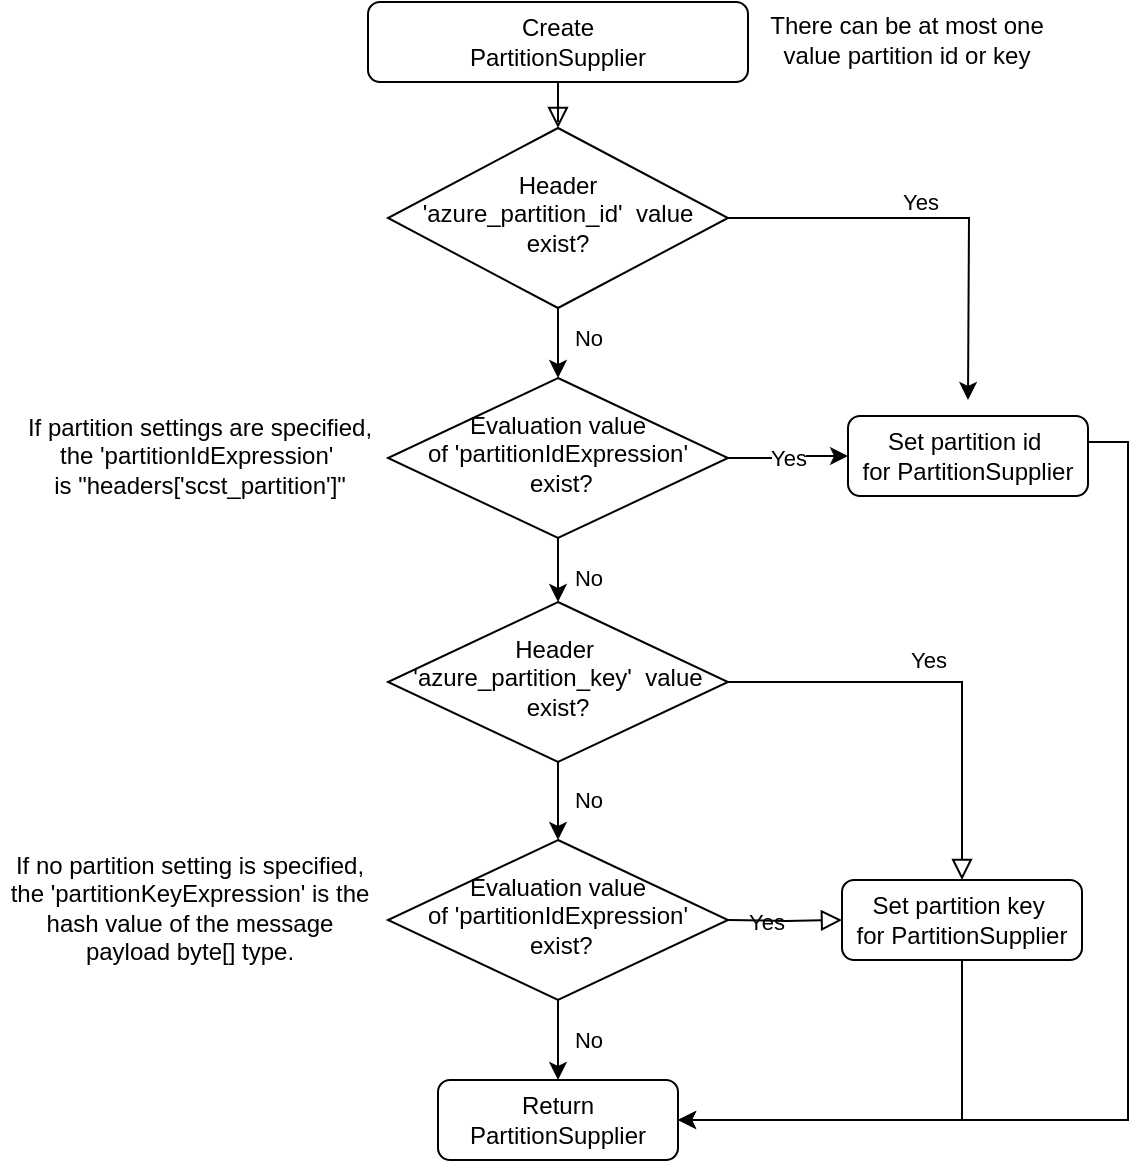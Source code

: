 <mxfile version="13.9.9" type="device"><diagram id="J5BnTy81V2mvUKXWnEds" name="create-partition-supply-process"><mxGraphModel dx="1802" dy="553" grid="1" gridSize="10" guides="1" tooltips="1" connect="1" arrows="1" fold="1" page="1" pageScale="1" pageWidth="850" pageHeight="1100" math="0" shadow="0"><root><mxCell id="ILOBo0AGmw0VbmYnSzby-0"/><mxCell id="ILOBo0AGmw0VbmYnSzby-1" parent="ILOBo0AGmw0VbmYnSzby-0"/><mxCell id="ILOBo0AGmw0VbmYnSzby-2" value="" style="rounded=0;html=1;jettySize=auto;orthogonalLoop=1;fontSize=11;endArrow=block;endFill=0;endSize=8;strokeWidth=1;shadow=0;labelBackgroundColor=none;edgeStyle=orthogonalEdgeStyle;" parent="ILOBo0AGmw0VbmYnSzby-1" source="ILOBo0AGmw0VbmYnSzby-3" target="ILOBo0AGmw0VbmYnSzby-6" edge="1"><mxGeometry relative="1" as="geometry"/></mxCell><mxCell id="ILOBo0AGmw0VbmYnSzby-3" value="Create&lt;br&gt;PartitionSupplier" style="rounded=1;whiteSpace=wrap;html=1;fontSize=12;glass=0;strokeWidth=1;shadow=0;" parent="ILOBo0AGmw0VbmYnSzby-1" vertex="1"><mxGeometry x="-586" y="50" width="190" height="40" as="geometry"/></mxCell><mxCell id="ILOBo0AGmw0VbmYnSzby-4" value="Yes" style="edgeStyle=orthogonalEdgeStyle;rounded=0;orthogonalLoop=1;jettySize=auto;html=1;" parent="ILOBo0AGmw0VbmYnSzby-1" source="ILOBo0AGmw0VbmYnSzby-6" edge="1"><mxGeometry x="-0.099" y="8" relative="1" as="geometry"><mxPoint x="-286" y="249" as="targetPoint"/><mxPoint as="offset"/></mxGeometry></mxCell><mxCell id="ILOBo0AGmw0VbmYnSzby-5" value="No" style="edgeStyle=orthogonalEdgeStyle;rounded=0;orthogonalLoop=1;jettySize=auto;html=1;" parent="ILOBo0AGmw0VbmYnSzby-1" source="ILOBo0AGmw0VbmYnSzby-6" target="ILOBo0AGmw0VbmYnSzby-10" edge="1"><mxGeometry x="0.111" y="15" relative="1" as="geometry"><mxPoint as="offset"/></mxGeometry></mxCell><mxCell id="ILOBo0AGmw0VbmYnSzby-6" value="Header &lt;br&gt;'azure_partition_id'&amp;nbsp; value&lt;br&gt;exist?" style="rhombus;whiteSpace=wrap;html=1;shadow=0;fontFamily=Helvetica;fontSize=12;align=center;strokeWidth=1;spacing=6;spacingTop=-4;" parent="ILOBo0AGmw0VbmYnSzby-1" vertex="1"><mxGeometry x="-576" y="113" width="170" height="90" as="geometry"/></mxCell><mxCell id="ILOBo0AGmw0VbmYnSzby-8" value="Yes" style="edgeStyle=orthogonalEdgeStyle;rounded=0;html=1;jettySize=auto;orthogonalLoop=1;fontSize=11;endArrow=block;endFill=0;endSize=8;strokeWidth=1;shadow=0;labelBackgroundColor=none;exitX=1;exitY=0.5;exitDx=0;exitDy=0;entryX=0.5;entryY=0;entryDx=0;entryDy=0;" parent="ILOBo0AGmw0VbmYnSzby-1" source="ILOBo0AGmw0VbmYnSzby-26" target="ILOBo0AGmw0VbmYnSzby-32" edge="1"><mxGeometry x="-0.074" y="11" relative="1" as="geometry"><mxPoint as="offset"/><mxPoint x="-288" y="479" as="targetPoint"/><mxPoint x="-345" y="479" as="sourcePoint"/></mxGeometry></mxCell><mxCell id="ILOBo0AGmw0VbmYnSzby-9" value="No" style="edgeStyle=orthogonalEdgeStyle;rounded=0;orthogonalLoop=1;jettySize=auto;html=1;entryX=0.5;entryY=0;entryDx=0;entryDy=0;" parent="ILOBo0AGmw0VbmYnSzby-1" source="ILOBo0AGmw0VbmYnSzby-10" target="ILOBo0AGmw0VbmYnSzby-26" edge="1"><mxGeometry x="0.5" y="15" relative="1" as="geometry"><mxPoint x="-491" y="360" as="targetPoint"/><Array as="points"/><mxPoint as="offset"/></mxGeometry></mxCell><mxCell id="ILOBo0AGmw0VbmYnSzby-28" value="Yes" style="edgeStyle=orthogonalEdgeStyle;rounded=0;orthogonalLoop=1;jettySize=auto;html=1;" parent="ILOBo0AGmw0VbmYnSzby-1" source="ILOBo0AGmw0VbmYnSzby-10" target="ILOBo0AGmw0VbmYnSzby-27" edge="1"><mxGeometry relative="1" as="geometry"/></mxCell><mxCell id="ILOBo0AGmw0VbmYnSzby-10" value="&lt;span&gt;Evaluation&amp;nbsp;value &lt;br&gt;of 'partitionIdExpression'&lt;br&gt;&amp;nbsp;&lt;/span&gt;&lt;span&gt;exist?&lt;/span&gt;" style="rhombus;whiteSpace=wrap;html=1;shadow=0;fontFamily=Helvetica;fontSize=12;align=center;strokeWidth=1;spacing=6;spacingTop=-4;" parent="ILOBo0AGmw0VbmYnSzby-1" vertex="1"><mxGeometry x="-576" y="238" width="170" height="80" as="geometry"/></mxCell><mxCell id="ILOBo0AGmw0VbmYnSzby-12" value="There can be at most one value partition id or key" style="text;html=1;strokeColor=none;fillColor=none;align=center;verticalAlign=middle;whiteSpace=wrap;rounded=0;" parent="ILOBo0AGmw0VbmYnSzby-1" vertex="1"><mxGeometry x="-390" y="59" width="147" height="20" as="geometry"/></mxCell><mxCell id="ILOBo0AGmw0VbmYnSzby-22" value="Return PartitionSupplier" style="rounded=1;whiteSpace=wrap;html=1;fontSize=12;glass=0;strokeWidth=1;shadow=0;" parent="ILOBo0AGmw0VbmYnSzby-1" vertex="1"><mxGeometry x="-551" y="589" width="120" height="40" as="geometry"/></mxCell><mxCell id="ILOBo0AGmw0VbmYnSzby-24" value="If no partition setting is specified, the 'partitionKeyExpression' is&amp;nbsp;the hash value of the message payload byte[] type." style="text;html=1;strokeColor=none;fillColor=none;align=center;verticalAlign=middle;whiteSpace=wrap;rounded=0;" parent="ILOBo0AGmw0VbmYnSzby-1" vertex="1"><mxGeometry x="-770" y="489" width="190" height="28" as="geometry"/></mxCell><mxCell id="ILOBo0AGmw0VbmYnSzby-30" value="No" style="edgeStyle=orthogonalEdgeStyle;rounded=0;orthogonalLoop=1;jettySize=auto;html=1;" parent="ILOBo0AGmw0VbmYnSzby-1" source="ILOBo0AGmw0VbmYnSzby-26" target="ILOBo0AGmw0VbmYnSzby-29" edge="1"><mxGeometry x="0.024" y="15" relative="1" as="geometry"><mxPoint as="offset"/></mxGeometry></mxCell><mxCell id="ILOBo0AGmw0VbmYnSzby-26" value="Header&amp;nbsp;&lt;br&gt;'azure_partition_key'&amp;nbsp; value&lt;br&gt;exist?" style="rhombus;whiteSpace=wrap;html=1;shadow=0;fontFamily=Helvetica;fontSize=12;align=center;strokeWidth=1;spacing=6;spacingTop=-4;" parent="ILOBo0AGmw0VbmYnSzby-1" vertex="1"><mxGeometry x="-576" y="350" width="170" height="80" as="geometry"/></mxCell><mxCell id="ILOBo0AGmw0VbmYnSzby-35" style="edgeStyle=orthogonalEdgeStyle;rounded=0;orthogonalLoop=1;jettySize=auto;html=1;entryX=1;entryY=0.5;entryDx=0;entryDy=0;" parent="ILOBo0AGmw0VbmYnSzby-1" source="ILOBo0AGmw0VbmYnSzby-27" target="ILOBo0AGmw0VbmYnSzby-22" edge="1"><mxGeometry relative="1" as="geometry"><Array as="points"><mxPoint x="-206" y="270"/><mxPoint x="-206" y="609"/></Array></mxGeometry></mxCell><mxCell id="ILOBo0AGmw0VbmYnSzby-27" value="Set partition id&amp;nbsp;&lt;br&gt;for PartitionSupplier" style="rounded=1;whiteSpace=wrap;html=1;fontSize=12;glass=0;strokeWidth=1;shadow=0;" parent="ILOBo0AGmw0VbmYnSzby-1" vertex="1"><mxGeometry x="-346" y="257" width="120" height="40" as="geometry"/></mxCell><mxCell id="ILOBo0AGmw0VbmYnSzby-33" value="No" style="edgeStyle=orthogonalEdgeStyle;rounded=0;orthogonalLoop=1;jettySize=auto;html=1;" parent="ILOBo0AGmw0VbmYnSzby-1" source="ILOBo0AGmw0VbmYnSzby-29" target="ILOBo0AGmw0VbmYnSzby-22" edge="1"><mxGeometry y="15" relative="1" as="geometry"><mxPoint as="offset"/></mxGeometry></mxCell><mxCell id="ILOBo0AGmw0VbmYnSzby-29" value="&lt;span&gt;Evaluation&amp;nbsp;value &lt;br&gt;of 'partitionIdExpression'&lt;br&gt;&amp;nbsp;&lt;/span&gt;&lt;span&gt;exist?&lt;/span&gt;" style="rhombus;whiteSpace=wrap;html=1;shadow=0;fontFamily=Helvetica;fontSize=12;align=center;strokeWidth=1;spacing=6;spacingTop=-4;" parent="ILOBo0AGmw0VbmYnSzby-1" vertex="1"><mxGeometry x="-576" y="469" width="170" height="80" as="geometry"/></mxCell><mxCell id="ILOBo0AGmw0VbmYnSzby-31" value="Yes" style="edgeStyle=orthogonalEdgeStyle;rounded=0;html=1;jettySize=auto;orthogonalLoop=1;fontSize=11;endArrow=block;endFill=0;endSize=8;strokeWidth=1;shadow=0;labelBackgroundColor=none;exitX=1;exitY=0.5;exitDx=0;exitDy=0;entryX=0;entryY=0.5;entryDx=0;entryDy=0;" parent="ILOBo0AGmw0VbmYnSzby-1" target="ILOBo0AGmw0VbmYnSzby-32" edge="1"><mxGeometry y="10" relative="1" as="geometry"><mxPoint as="offset"/><mxPoint x="-339" y="509" as="targetPoint"/><mxPoint x="-406" y="509" as="sourcePoint"/></mxGeometry></mxCell><mxCell id="ILOBo0AGmw0VbmYnSzby-34" style="edgeStyle=orthogonalEdgeStyle;rounded=0;orthogonalLoop=1;jettySize=auto;html=1;entryX=1;entryY=0.5;entryDx=0;entryDy=0;" parent="ILOBo0AGmw0VbmYnSzby-1" source="ILOBo0AGmw0VbmYnSzby-32" target="ILOBo0AGmw0VbmYnSzby-22" edge="1"><mxGeometry relative="1" as="geometry"><Array as="points"><mxPoint x="-289" y="609"/></Array></mxGeometry></mxCell><mxCell id="ILOBo0AGmw0VbmYnSzby-32" value="Set partition key&amp;nbsp;&lt;br&gt;for PartitionSupplier" style="rounded=1;whiteSpace=wrap;html=1;fontSize=12;glass=0;strokeWidth=1;shadow=0;" parent="ILOBo0AGmw0VbmYnSzby-1" vertex="1"><mxGeometry x="-349" y="489" width="120" height="40" as="geometry"/></mxCell><mxCell id="noAzuN8torimM6GTq_Xu-0" value="If partition settings are specified, the 'partitionIdExpression'&amp;nbsp;&lt;br&gt;is &quot;headers['scst_partition']&quot;" style="text;html=1;strokeColor=none;fillColor=none;align=center;verticalAlign=middle;whiteSpace=wrap;rounded=0;" parent="ILOBo0AGmw0VbmYnSzby-1" vertex="1"><mxGeometry x="-760" y="263" width="180" height="28" as="geometry"/></mxCell></root></mxGraphModel></diagram></mxfile>